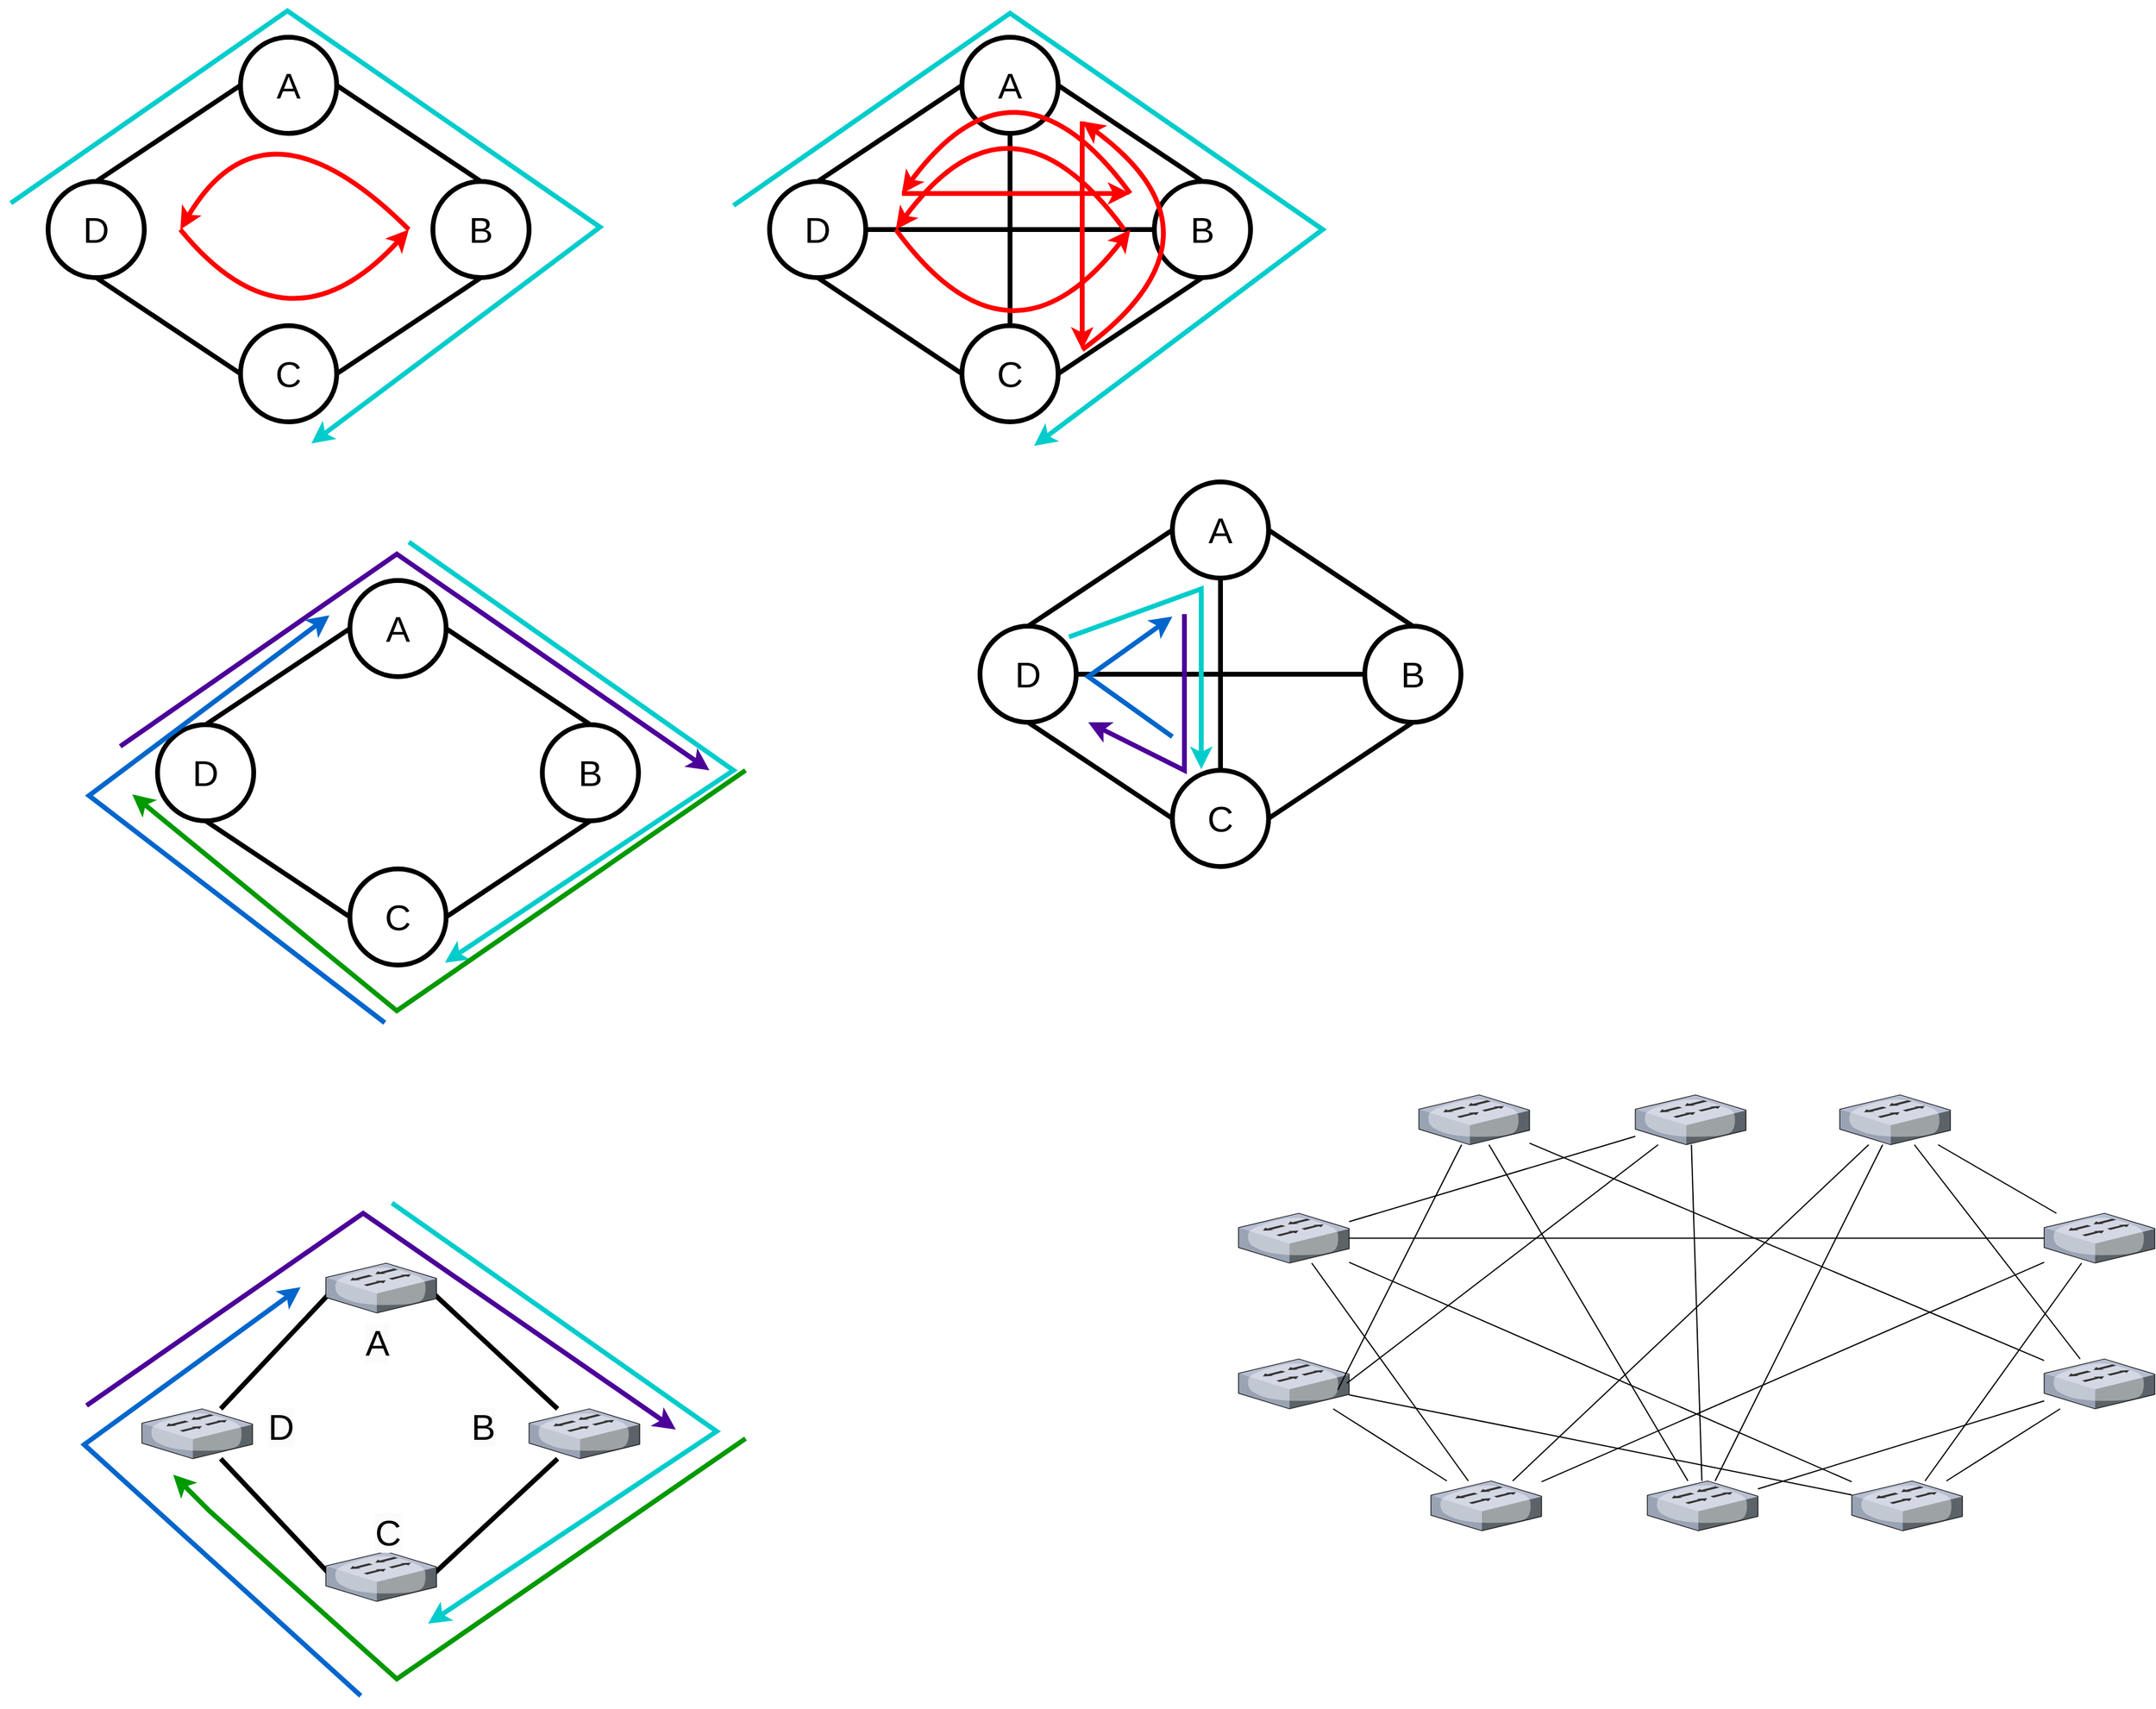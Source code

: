 <mxfile version="21.2.1" type="device">
  <diagram name="Page-1" id="dd472eb7-4b8b-5cd9-a60b-b15522922e76">
    <mxGraphModel dx="1640" dy="1077" grid="1" gridSize="10" guides="1" tooltips="1" connect="1" arrows="1" fold="1" page="1" pageScale="1" pageWidth="1100" pageHeight="850" background="none" math="0" shadow="0">
      <root>
        <mxCell id="0" />
        <mxCell id="1" parent="0" />
        <mxCell id="Kns-bw97P9-mJ-PoGu3Q-6" value="" style="endArrow=none;html=1;rounded=0;strokeWidth=4;entryX=0;entryY=0.5;entryDx=0;entryDy=0;exitX=0.5;exitY=0;exitDx=0;exitDy=0;" parent="1" source="Kns-bw97P9-mJ-PoGu3Q-14" target="Kns-bw97P9-mJ-PoGu3Q-11" edge="1">
          <mxGeometry width="50" height="50" relative="1" as="geometry">
            <mxPoint x="-189" y="486" as="sourcePoint" />
            <mxPoint x="-69" y="416" as="targetPoint" />
          </mxGeometry>
        </mxCell>
        <mxCell id="Kns-bw97P9-mJ-PoGu3Q-7" value="" style="endArrow=none;html=1;rounded=0;strokeWidth=4;exitX=1;exitY=0.5;exitDx=0;exitDy=0;entryX=0.5;entryY=0;entryDx=0;entryDy=0;" parent="1" source="Kns-bw97P9-mJ-PoGu3Q-11" target="Kns-bw97P9-mJ-PoGu3Q-12" edge="1">
          <mxGeometry width="50" height="50" relative="1" as="geometry">
            <mxPoint x="-11" y="411" as="sourcePoint" />
            <mxPoint x="116" y="489" as="targetPoint" />
          </mxGeometry>
        </mxCell>
        <mxCell id="Kns-bw97P9-mJ-PoGu3Q-8" value="" style="endArrow=none;html=1;rounded=0;strokeWidth=4;entryX=0.5;entryY=1;entryDx=0;entryDy=0;exitX=1;exitY=0.5;exitDx=0;exitDy=0;" parent="1" source="Kns-bw97P9-mJ-PoGu3Q-13" target="Kns-bw97P9-mJ-PoGu3Q-12" edge="1">
          <mxGeometry width="50" height="50" relative="1" as="geometry">
            <mxPoint x="-5" y="591" as="sourcePoint" />
            <mxPoint x="98" y="525" as="targetPoint" />
          </mxGeometry>
        </mxCell>
        <mxCell id="Kns-bw97P9-mJ-PoGu3Q-9" value="" style="endArrow=none;html=1;rounded=0;strokeWidth=4;entryX=0.5;entryY=1;entryDx=0;entryDy=0;exitX=0;exitY=0.5;exitDx=0;exitDy=0;" parent="1" source="Kns-bw97P9-mJ-PoGu3Q-13" target="Kns-bw97P9-mJ-PoGu3Q-14" edge="1">
          <mxGeometry width="50" height="50" relative="1" as="geometry">
            <mxPoint x="-76" y="595" as="sourcePoint" />
            <mxPoint x="-187" y="531" as="targetPoint" />
          </mxGeometry>
        </mxCell>
        <mxCell id="Kns-bw97P9-mJ-PoGu3Q-11" value="&lt;font style=&quot;font-size: 30px;&quot;&gt;A&lt;/font&gt;" style="ellipse;whiteSpace=wrap;html=1;aspect=fixed;strokeWidth=4;" parent="1" vertex="1">
          <mxGeometry x="200" y="240" width="80" height="80" as="geometry" />
        </mxCell>
        <mxCell id="Kns-bw97P9-mJ-PoGu3Q-12" value="&lt;font style=&quot;font-size: 30px;&quot;&gt;B&lt;/font&gt;" style="ellipse;whiteSpace=wrap;html=1;aspect=fixed;strokeWidth=4;" parent="1" vertex="1">
          <mxGeometry x="360" y="360" width="80" height="80" as="geometry" />
        </mxCell>
        <mxCell id="Kns-bw97P9-mJ-PoGu3Q-13" value="&lt;font style=&quot;font-size: 30px;&quot;&gt;C&lt;/font&gt;" style="ellipse;whiteSpace=wrap;html=1;aspect=fixed;strokeWidth=4;" parent="1" vertex="1">
          <mxGeometry x="200" y="480" width="80" height="80" as="geometry" />
        </mxCell>
        <mxCell id="Kns-bw97P9-mJ-PoGu3Q-14" value="&lt;font style=&quot;font-size: 30px;&quot;&gt;D&lt;/font&gt;" style="ellipse;whiteSpace=wrap;html=1;aspect=fixed;strokeWidth=4;" parent="1" vertex="1">
          <mxGeometry x="40" y="360" width="80" height="80" as="geometry" />
        </mxCell>
        <mxCell id="Kns-bw97P9-mJ-PoGu3Q-19" value="" style="endArrow=none;html=1;rounded=0;strokeWidth=4;entryX=0;entryY=0.5;entryDx=0;entryDy=0;exitX=0.5;exitY=0;exitDx=0;exitDy=0;" parent="1" source="Kns-bw97P9-mJ-PoGu3Q-26" target="Kns-bw97P9-mJ-PoGu3Q-23" edge="1">
          <mxGeometry width="50" height="50" relative="1" as="geometry">
            <mxPoint x="411" y="486" as="sourcePoint" />
            <mxPoint x="531" y="416" as="targetPoint" />
          </mxGeometry>
        </mxCell>
        <mxCell id="Kns-bw97P9-mJ-PoGu3Q-20" value="" style="endArrow=none;html=1;rounded=0;strokeWidth=4;exitX=1;exitY=0.5;exitDx=0;exitDy=0;entryX=0.5;entryY=0;entryDx=0;entryDy=0;" parent="1" source="Kns-bw97P9-mJ-PoGu3Q-23" target="Kns-bw97P9-mJ-PoGu3Q-24" edge="1">
          <mxGeometry width="50" height="50" relative="1" as="geometry">
            <mxPoint x="589" y="411" as="sourcePoint" />
            <mxPoint x="716" y="489" as="targetPoint" />
          </mxGeometry>
        </mxCell>
        <mxCell id="Kns-bw97P9-mJ-PoGu3Q-21" value="" style="endArrow=none;html=1;rounded=0;strokeWidth=4;entryX=0.5;entryY=1;entryDx=0;entryDy=0;exitX=1;exitY=0.5;exitDx=0;exitDy=0;" parent="1" source="Kns-bw97P9-mJ-PoGu3Q-25" target="Kns-bw97P9-mJ-PoGu3Q-24" edge="1">
          <mxGeometry width="50" height="50" relative="1" as="geometry">
            <mxPoint x="595" y="591" as="sourcePoint" />
            <mxPoint x="698" y="525" as="targetPoint" />
          </mxGeometry>
        </mxCell>
        <mxCell id="Kns-bw97P9-mJ-PoGu3Q-22" value="" style="endArrow=none;html=1;rounded=0;strokeWidth=4;entryX=0.5;entryY=1;entryDx=0;entryDy=0;exitX=0;exitY=0.5;exitDx=0;exitDy=0;" parent="1" source="Kns-bw97P9-mJ-PoGu3Q-25" target="Kns-bw97P9-mJ-PoGu3Q-26" edge="1">
          <mxGeometry width="50" height="50" relative="1" as="geometry">
            <mxPoint x="524" y="595" as="sourcePoint" />
            <mxPoint x="413" y="531" as="targetPoint" />
          </mxGeometry>
        </mxCell>
        <mxCell id="Kns-bw97P9-mJ-PoGu3Q-23" value="&lt;font style=&quot;font-size: 30px;&quot;&gt;A&lt;/font&gt;" style="ellipse;whiteSpace=wrap;html=1;aspect=fixed;strokeWidth=4;" parent="1" vertex="1">
          <mxGeometry x="800" y="240" width="80" height="80" as="geometry" />
        </mxCell>
        <mxCell id="Kns-bw97P9-mJ-PoGu3Q-24" value="&lt;font style=&quot;font-size: 30px;&quot;&gt;B&lt;/font&gt;" style="ellipse;whiteSpace=wrap;html=1;aspect=fixed;strokeWidth=4;" parent="1" vertex="1">
          <mxGeometry x="960" y="360" width="80" height="80" as="geometry" />
        </mxCell>
        <mxCell id="Kns-bw97P9-mJ-PoGu3Q-25" value="&lt;font style=&quot;font-size: 30px;&quot;&gt;C&lt;/font&gt;" style="ellipse;whiteSpace=wrap;html=1;aspect=fixed;strokeWidth=4;" parent="1" vertex="1">
          <mxGeometry x="800" y="480" width="80" height="80" as="geometry" />
        </mxCell>
        <mxCell id="Kns-bw97P9-mJ-PoGu3Q-26" value="&lt;font style=&quot;font-size: 30px;&quot;&gt;D&lt;/font&gt;" style="ellipse;whiteSpace=wrap;html=1;aspect=fixed;strokeWidth=4;" parent="1" vertex="1">
          <mxGeometry x="640" y="360" width="80" height="80" as="geometry" />
        </mxCell>
        <mxCell id="Kns-bw97P9-mJ-PoGu3Q-27" value="" style="endArrow=none;html=1;rounded=0;strokeWidth=4;entryX=0;entryY=0.5;entryDx=0;entryDy=0;exitX=1;exitY=0.5;exitDx=0;exitDy=0;" parent="1" source="Kns-bw97P9-mJ-PoGu3Q-26" target="Kns-bw97P9-mJ-PoGu3Q-24" edge="1">
          <mxGeometry width="50" height="50" relative="1" as="geometry">
            <mxPoint x="690" y="370" as="sourcePoint" />
            <mxPoint x="810" y="290" as="targetPoint" />
          </mxGeometry>
        </mxCell>
        <mxCell id="Kns-bw97P9-mJ-PoGu3Q-28" value="" style="endArrow=none;html=1;rounded=0;strokeWidth=4;entryX=0.5;entryY=0;entryDx=0;entryDy=0;exitX=0.5;exitY=1;exitDx=0;exitDy=0;" parent="1" source="Kns-bw97P9-mJ-PoGu3Q-23" target="Kns-bw97P9-mJ-PoGu3Q-25" edge="1">
          <mxGeometry width="50" height="50" relative="1" as="geometry">
            <mxPoint x="730" y="410" as="sourcePoint" />
            <mxPoint x="970" y="410" as="targetPoint" />
          </mxGeometry>
        </mxCell>
        <mxCell id="Kns-bw97P9-mJ-PoGu3Q-29" value="" style="edgeStyle=none;orthogonalLoop=1;jettySize=auto;html=1;rounded=0;strokeWidth=4;strokeColor=#00CCCC;" parent="1" edge="1">
          <mxGeometry width="80" relative="1" as="geometry">
            <mxPoint x="9" y="378" as="sourcePoint" />
            <mxPoint x="259" y="578" as="targetPoint" />
            <Array as="points">
              <mxPoint x="239" y="218" />
              <mxPoint x="499" y="398" />
            </Array>
          </mxGeometry>
        </mxCell>
        <mxCell id="Kns-bw97P9-mJ-PoGu3Q-30" value="" style="curved=1;endArrow=classic;html=1;rounded=0;strokeWidth=4;strokeColor=#FF0000;" parent="1" edge="1">
          <mxGeometry width="50" height="50" relative="1" as="geometry">
            <mxPoint x="340" y="400" as="sourcePoint" />
            <mxPoint x="150" y="400" as="targetPoint" />
            <Array as="points">
              <mxPoint x="220" y="280" />
            </Array>
          </mxGeometry>
        </mxCell>
        <mxCell id="Kns-bw97P9-mJ-PoGu3Q-31" value="" style="curved=1;endArrow=classic;html=1;rounded=0;strokeWidth=4;strokeColor=#FF0000;" parent="1" edge="1">
          <mxGeometry width="50" height="50" relative="1" as="geometry">
            <mxPoint x="150" y="400" as="sourcePoint" />
            <mxPoint x="340" y="400" as="targetPoint" />
            <Array as="points">
              <mxPoint x="240" y="510" />
            </Array>
          </mxGeometry>
        </mxCell>
        <mxCell id="Kns-bw97P9-mJ-PoGu3Q-32" value="" style="edgeStyle=none;orthogonalLoop=1;jettySize=auto;html=1;rounded=0;strokeWidth=4;strokeColor=#00CCCC;" parent="1" edge="1">
          <mxGeometry width="80" relative="1" as="geometry">
            <mxPoint x="610" y="380" as="sourcePoint" />
            <mxPoint x="860" y="580" as="targetPoint" />
            <Array as="points">
              <mxPoint x="840" y="220" />
              <mxPoint x="1100" y="400" />
            </Array>
          </mxGeometry>
        </mxCell>
        <mxCell id="Kns-bw97P9-mJ-PoGu3Q-33" value="" style="curved=1;endArrow=classic;html=1;rounded=0;strokeWidth=4;strokeColor=#FF0000;" parent="1" edge="1">
          <mxGeometry width="50" height="50" relative="1" as="geometry">
            <mxPoint x="935" y="400" as="sourcePoint" />
            <mxPoint x="745" y="400" as="targetPoint" />
            <Array as="points">
              <mxPoint x="840" y="270" />
            </Array>
          </mxGeometry>
        </mxCell>
        <mxCell id="Kns-bw97P9-mJ-PoGu3Q-34" value="" style="curved=1;endArrow=classic;html=1;rounded=0;strokeWidth=4;strokeColor=#FF0000;" parent="1" edge="1">
          <mxGeometry width="50" height="50" relative="1" as="geometry">
            <mxPoint x="745" y="400" as="sourcePoint" />
            <mxPoint x="940" y="400" as="targetPoint" />
            <Array as="points">
              <mxPoint x="840" y="530" />
            </Array>
          </mxGeometry>
        </mxCell>
        <mxCell id="Kns-bw97P9-mJ-PoGu3Q-35" value="" style="curved=1;endArrow=classic;html=1;rounded=0;strokeWidth=4;strokeColor=#FF0000;" parent="1" edge="1">
          <mxGeometry width="50" height="50" relative="1" as="geometry">
            <mxPoint x="940" y="370" as="sourcePoint" />
            <mxPoint x="750" y="370" as="targetPoint" />
            <Array as="points">
              <mxPoint x="845" y="240" />
            </Array>
          </mxGeometry>
        </mxCell>
        <mxCell id="Kns-bw97P9-mJ-PoGu3Q-36" value="" style="endArrow=classic;html=1;rounded=0;strokeWidth=4;strokeColor=#FF0000;" parent="1" edge="1">
          <mxGeometry width="50" height="50" relative="1" as="geometry">
            <mxPoint x="750" y="370" as="sourcePoint" />
            <mxPoint x="940" y="370" as="targetPoint" />
          </mxGeometry>
        </mxCell>
        <mxCell id="Kns-bw97P9-mJ-PoGu3Q-40" value="" style="group;rotation=90;" parent="1" vertex="1" connectable="0">
          <mxGeometry x="870" y="340" width="190" height="130" as="geometry" />
        </mxCell>
        <mxCell id="Kns-bw97P9-mJ-PoGu3Q-38" value="" style="curved=1;endArrow=classic;html=1;rounded=0;strokeWidth=4;strokeColor=#FF0000;" parent="Kns-bw97P9-mJ-PoGu3Q-40" edge="1">
          <mxGeometry width="50" height="50" relative="1" as="geometry">
            <mxPoint x="30" y="160" as="sourcePoint" />
            <mxPoint x="30" y="-30" as="targetPoint" />
            <Array as="points">
              <mxPoint x="160" y="65" />
            </Array>
          </mxGeometry>
        </mxCell>
        <mxCell id="Kns-bw97P9-mJ-PoGu3Q-39" value="" style="endArrow=classic;html=1;rounded=0;strokeWidth=4;strokeColor=#FF0000;" parent="Kns-bw97P9-mJ-PoGu3Q-40" edge="1">
          <mxGeometry width="50" height="50" relative="1" as="geometry">
            <mxPoint x="30" y="-30" as="sourcePoint" />
            <mxPoint x="30" y="160" as="targetPoint" />
          </mxGeometry>
        </mxCell>
        <mxCell id="tr_B0UnX017DNEUYkG4s-1" value="" style="endArrow=none;html=1;rounded=0;strokeWidth=4;entryX=0;entryY=0.5;entryDx=0;entryDy=0;exitX=0.5;exitY=0;exitDx=0;exitDy=0;" parent="1" source="tr_B0UnX017DNEUYkG4s-8" target="tr_B0UnX017DNEUYkG4s-5" edge="1">
          <mxGeometry width="50" height="50" relative="1" as="geometry">
            <mxPoint x="-98" y="938" as="sourcePoint" />
            <mxPoint x="22" y="868" as="targetPoint" />
          </mxGeometry>
        </mxCell>
        <mxCell id="tr_B0UnX017DNEUYkG4s-2" value="" style="endArrow=none;html=1;rounded=0;strokeWidth=4;exitX=1;exitY=0.5;exitDx=0;exitDy=0;entryX=0.5;entryY=0;entryDx=0;entryDy=0;" parent="1" source="tr_B0UnX017DNEUYkG4s-5" target="tr_B0UnX017DNEUYkG4s-6" edge="1">
          <mxGeometry width="50" height="50" relative="1" as="geometry">
            <mxPoint x="80" y="863" as="sourcePoint" />
            <mxPoint x="207" y="941" as="targetPoint" />
          </mxGeometry>
        </mxCell>
        <mxCell id="tr_B0UnX017DNEUYkG4s-3" value="" style="endArrow=none;html=1;rounded=0;strokeWidth=4;entryX=0.5;entryY=1;entryDx=0;entryDy=0;exitX=1;exitY=0.5;exitDx=0;exitDy=0;" parent="1" source="tr_B0UnX017DNEUYkG4s-7" target="tr_B0UnX017DNEUYkG4s-6" edge="1">
          <mxGeometry width="50" height="50" relative="1" as="geometry">
            <mxPoint x="86" y="1043" as="sourcePoint" />
            <mxPoint x="189" y="977" as="targetPoint" />
          </mxGeometry>
        </mxCell>
        <mxCell id="tr_B0UnX017DNEUYkG4s-4" value="" style="endArrow=none;html=1;rounded=0;strokeWidth=4;entryX=0.5;entryY=1;entryDx=0;entryDy=0;exitX=0;exitY=0.5;exitDx=0;exitDy=0;" parent="1" source="tr_B0UnX017DNEUYkG4s-7" target="tr_B0UnX017DNEUYkG4s-8" edge="1">
          <mxGeometry width="50" height="50" relative="1" as="geometry">
            <mxPoint x="15" y="1047" as="sourcePoint" />
            <mxPoint x="-96" y="983" as="targetPoint" />
          </mxGeometry>
        </mxCell>
        <mxCell id="tr_B0UnX017DNEUYkG4s-5" value="&lt;font style=&quot;font-size: 30px;&quot;&gt;A&lt;/font&gt;" style="ellipse;whiteSpace=wrap;html=1;aspect=fixed;strokeWidth=4;" parent="1" vertex="1">
          <mxGeometry x="291" y="692" width="80" height="80" as="geometry" />
        </mxCell>
        <mxCell id="tr_B0UnX017DNEUYkG4s-6" value="&lt;font style=&quot;font-size: 30px;&quot;&gt;B&lt;/font&gt;" style="ellipse;whiteSpace=wrap;html=1;aspect=fixed;strokeWidth=4;" parent="1" vertex="1">
          <mxGeometry x="451" y="812" width="80" height="80" as="geometry" />
        </mxCell>
        <mxCell id="tr_B0UnX017DNEUYkG4s-7" value="&lt;font style=&quot;font-size: 30px;&quot;&gt;C&lt;/font&gt;" style="ellipse;whiteSpace=wrap;html=1;aspect=fixed;strokeWidth=4;" parent="1" vertex="1">
          <mxGeometry x="291" y="932" width="80" height="80" as="geometry" />
        </mxCell>
        <mxCell id="tr_B0UnX017DNEUYkG4s-8" value="&lt;font style=&quot;font-size: 30px;&quot;&gt;D&lt;/font&gt;" style="ellipse;whiteSpace=wrap;html=1;aspect=fixed;strokeWidth=4;" parent="1" vertex="1">
          <mxGeometry x="131" y="812" width="80" height="80" as="geometry" />
        </mxCell>
        <mxCell id="tr_B0UnX017DNEUYkG4s-9" value="" style="edgeStyle=none;orthogonalLoop=1;jettySize=auto;html=1;rounded=0;strokeWidth=4;strokeColor=#4C0099;fillColor=#e1d5e7;" parent="1" edge="1">
          <mxGeometry width="80" relative="1" as="geometry">
            <mxPoint x="100" y="830" as="sourcePoint" />
            <mxPoint x="590" y="850" as="targetPoint" />
            <Array as="points">
              <mxPoint x="330" y="670" />
              <mxPoint x="590" y="850" />
            </Array>
          </mxGeometry>
        </mxCell>
        <mxCell id="tr_B0UnX017DNEUYkG4s-12" value="" style="edgeStyle=none;orthogonalLoop=1;jettySize=auto;html=1;rounded=0;strokeWidth=4;strokeColor=#00CCCC;fillColor=#fff2cc;" parent="1" edge="1">
          <mxGeometry width="80" relative="1" as="geometry">
            <mxPoint x="340" y="660" as="sourcePoint" />
            <mxPoint x="370" y="1010" as="targetPoint" />
            <Array as="points">
              <mxPoint x="610" y="850" />
              <mxPoint x="370" y="1010" />
            </Array>
          </mxGeometry>
        </mxCell>
        <mxCell id="tr_B0UnX017DNEUYkG4s-13" value="" style="edgeStyle=none;orthogonalLoop=1;jettySize=auto;html=1;rounded=0;strokeWidth=4;strokeColor=#009900;fillColor=#d5e8d4;" parent="1" edge="1">
          <mxGeometry width="80" relative="1" as="geometry">
            <mxPoint x="620" y="850" as="sourcePoint" />
            <mxPoint x="110" y="870" as="targetPoint" />
            <Array as="points">
              <mxPoint x="330" y="1050" />
              <mxPoint x="110" y="870" />
            </Array>
          </mxGeometry>
        </mxCell>
        <mxCell id="tr_B0UnX017DNEUYkG4s-14" value="" style="edgeStyle=none;orthogonalLoop=1;jettySize=auto;html=1;rounded=0;strokeWidth=4;strokeColor=#0066CC;fillColor=#dae8fc;" parent="1" edge="1">
          <mxGeometry width="80" relative="1" as="geometry">
            <mxPoint x="320" y="1060" as="sourcePoint" />
            <mxPoint x="274" y="721" as="targetPoint" />
            <Array as="points">
              <mxPoint x="74" y="871" />
              <mxPoint x="274" y="721" />
            </Array>
          </mxGeometry>
        </mxCell>
        <mxCell id="tr_B0UnX017DNEUYkG4s-33" value="" style="endArrow=none;html=1;rounded=0;strokeWidth=4;entryX=0;entryY=0.5;entryDx=0;entryDy=0;exitX=0.5;exitY=0;exitDx=0;exitDy=0;" parent="1" source="tr_B0UnX017DNEUYkG4s-40" target="tr_B0UnX017DNEUYkG4s-37" edge="1">
          <mxGeometry width="50" height="50" relative="1" as="geometry">
            <mxPoint x="586" y="856" as="sourcePoint" />
            <mxPoint x="706" y="786" as="targetPoint" />
          </mxGeometry>
        </mxCell>
        <mxCell id="tr_B0UnX017DNEUYkG4s-34" value="" style="endArrow=none;html=1;rounded=0;strokeWidth=4;exitX=1;exitY=0.5;exitDx=0;exitDy=0;entryX=0.5;entryY=0;entryDx=0;entryDy=0;" parent="1" source="tr_B0UnX017DNEUYkG4s-37" target="tr_B0UnX017DNEUYkG4s-38" edge="1">
          <mxGeometry width="50" height="50" relative="1" as="geometry">
            <mxPoint x="764" y="781" as="sourcePoint" />
            <mxPoint x="891" y="859" as="targetPoint" />
          </mxGeometry>
        </mxCell>
        <mxCell id="tr_B0UnX017DNEUYkG4s-35" value="" style="endArrow=none;html=1;rounded=0;strokeWidth=4;entryX=0.5;entryY=1;entryDx=0;entryDy=0;exitX=1;exitY=0.5;exitDx=0;exitDy=0;" parent="1" source="tr_B0UnX017DNEUYkG4s-39" target="tr_B0UnX017DNEUYkG4s-38" edge="1">
          <mxGeometry width="50" height="50" relative="1" as="geometry">
            <mxPoint x="770" y="961" as="sourcePoint" />
            <mxPoint x="873" y="895" as="targetPoint" />
          </mxGeometry>
        </mxCell>
        <mxCell id="tr_B0UnX017DNEUYkG4s-36" value="" style="endArrow=none;html=1;rounded=0;strokeWidth=4;entryX=0.5;entryY=1;entryDx=0;entryDy=0;exitX=0;exitY=0.5;exitDx=0;exitDy=0;" parent="1" source="tr_B0UnX017DNEUYkG4s-39" target="tr_B0UnX017DNEUYkG4s-40" edge="1">
          <mxGeometry width="50" height="50" relative="1" as="geometry">
            <mxPoint x="699" y="965" as="sourcePoint" />
            <mxPoint x="588" y="901" as="targetPoint" />
          </mxGeometry>
        </mxCell>
        <mxCell id="tr_B0UnX017DNEUYkG4s-37" value="&lt;font style=&quot;font-size: 30px;&quot;&gt;A&lt;/font&gt;" style="ellipse;whiteSpace=wrap;html=1;aspect=fixed;strokeWidth=4;" parent="1" vertex="1">
          <mxGeometry x="975" y="610" width="80" height="80" as="geometry" />
        </mxCell>
        <mxCell id="tr_B0UnX017DNEUYkG4s-38" value="&lt;font style=&quot;font-size: 30px;&quot;&gt;B&lt;/font&gt;" style="ellipse;whiteSpace=wrap;html=1;aspect=fixed;strokeWidth=4;" parent="1" vertex="1">
          <mxGeometry x="1135" y="730" width="80" height="80" as="geometry" />
        </mxCell>
        <mxCell id="tr_B0UnX017DNEUYkG4s-39" value="&lt;font style=&quot;font-size: 30px;&quot;&gt;C&lt;/font&gt;" style="ellipse;whiteSpace=wrap;html=1;aspect=fixed;strokeWidth=4;" parent="1" vertex="1">
          <mxGeometry x="975" y="850" width="80" height="80" as="geometry" />
        </mxCell>
        <mxCell id="tr_B0UnX017DNEUYkG4s-40" value="&lt;font style=&quot;font-size: 30px;&quot;&gt;D&lt;/font&gt;" style="ellipse;whiteSpace=wrap;html=1;aspect=fixed;strokeWidth=4;" parent="1" vertex="1">
          <mxGeometry x="815" y="730" width="80" height="80" as="geometry" />
        </mxCell>
        <mxCell id="tr_B0UnX017DNEUYkG4s-41" value="" style="endArrow=none;html=1;rounded=0;strokeWidth=4;entryX=0;entryY=0.5;entryDx=0;entryDy=0;exitX=1;exitY=0.5;exitDx=0;exitDy=0;" parent="1" source="tr_B0UnX017DNEUYkG4s-40" target="tr_B0UnX017DNEUYkG4s-38" edge="1">
          <mxGeometry width="50" height="50" relative="1" as="geometry">
            <mxPoint x="865" y="740" as="sourcePoint" />
            <mxPoint x="985" y="660" as="targetPoint" />
          </mxGeometry>
        </mxCell>
        <mxCell id="tr_B0UnX017DNEUYkG4s-42" value="" style="endArrow=none;html=1;rounded=0;strokeWidth=4;entryX=0.5;entryY=0;entryDx=0;entryDy=0;exitX=0.5;exitY=1;exitDx=0;exitDy=0;" parent="1" source="tr_B0UnX017DNEUYkG4s-37" target="tr_B0UnX017DNEUYkG4s-39" edge="1">
          <mxGeometry width="50" height="50" relative="1" as="geometry">
            <mxPoint x="905" y="780" as="sourcePoint" />
            <mxPoint x="1145" y="780" as="targetPoint" />
          </mxGeometry>
        </mxCell>
        <mxCell id="tr_B0UnX017DNEUYkG4s-43" value="" style="edgeStyle=none;orthogonalLoop=1;jettySize=auto;html=1;rounded=0;strokeWidth=4;strokeColor=#00CCCC;entryX=0.5;entryY=0;entryDx=0;entryDy=0;" parent="1" edge="1">
          <mxGeometry width="80" relative="1" as="geometry">
            <mxPoint x="889" y="739" as="sourcePoint" />
            <mxPoint x="999" y="849" as="targetPoint" />
            <Array as="points">
              <mxPoint x="999" y="699" />
              <mxPoint x="999" y="779" />
            </Array>
          </mxGeometry>
        </mxCell>
        <mxCell id="tr_B0UnX017DNEUYkG4s-51" value="" style="edgeStyle=none;orthogonalLoop=1;jettySize=auto;html=1;rounded=0;strokeWidth=4;strokeColor=#4C0099;" parent="1" edge="1">
          <mxGeometry width="80" relative="1" as="geometry">
            <mxPoint x="985" y="720" as="sourcePoint" />
            <mxPoint x="905" y="810" as="targetPoint" />
            <Array as="points">
              <mxPoint x="985" y="850" />
              <mxPoint x="925" y="820" />
              <mxPoint x="905" y="810" />
            </Array>
          </mxGeometry>
        </mxCell>
        <mxCell id="tr_B0UnX017DNEUYkG4s-52" value="" style="edgeStyle=none;orthogonalLoop=1;jettySize=auto;html=1;rounded=0;strokeWidth=4;strokeColor=#0066CC;fillColor=#dae8fc;" parent="1" edge="1">
          <mxGeometry width="80" relative="1" as="geometry">
            <mxPoint x="975" y="822" as="sourcePoint" />
            <mxPoint x="975" y="722" as="targetPoint" />
            <Array as="points">
              <mxPoint x="905" y="772" />
              <mxPoint x="975" y="722" />
            </Array>
          </mxGeometry>
        </mxCell>
        <mxCell id="QBy6iQg7gsRCGVioPxrD-1" value="" style="endArrow=none;html=1;rounded=0;strokeWidth=4;entryX=0;entryY=0.5;entryDx=0;entryDy=0;" edge="1" parent="1" source="QBy6iQg7gsRCGVioPxrD-19">
          <mxGeometry width="50" height="50" relative="1" as="geometry">
            <mxPoint x="157.0" y="1362" as="sourcePoint" />
            <mxPoint x="277.0" y="1282" as="targetPoint" />
          </mxGeometry>
        </mxCell>
        <mxCell id="QBy6iQg7gsRCGVioPxrD-2" value="" style="endArrow=none;html=1;rounded=0;strokeWidth=4;exitX=1;exitY=0.5;exitDx=0;exitDy=0;" edge="1" parent="1" target="QBy6iQg7gsRCGVioPxrD-15">
          <mxGeometry width="50" height="50" relative="1" as="geometry">
            <mxPoint x="357.0" y="1282" as="sourcePoint" />
            <mxPoint x="477" y="1362" as="targetPoint" />
          </mxGeometry>
        </mxCell>
        <mxCell id="QBy6iQg7gsRCGVioPxrD-3" value="" style="endArrow=none;html=1;rounded=0;strokeWidth=4;exitX=1;exitY=0.5;exitDx=0;exitDy=0;" edge="1" parent="1" target="QBy6iQg7gsRCGVioPxrD-15">
          <mxGeometry width="50" height="50" relative="1" as="geometry">
            <mxPoint x="357.0" y="1522" as="sourcePoint" />
            <mxPoint x="477" y="1442" as="targetPoint" />
          </mxGeometry>
        </mxCell>
        <mxCell id="QBy6iQg7gsRCGVioPxrD-4" value="" style="endArrow=none;html=1;rounded=0;strokeWidth=4;exitX=0;exitY=0.5;exitDx=0;exitDy=0;" edge="1" parent="1" target="QBy6iQg7gsRCGVioPxrD-19">
          <mxGeometry width="50" height="50" relative="1" as="geometry">
            <mxPoint x="277.0" y="1522" as="sourcePoint" />
            <mxPoint x="157.0" y="1442" as="targetPoint" />
          </mxGeometry>
        </mxCell>
        <mxCell id="QBy6iQg7gsRCGVioPxrD-9" value="" style="edgeStyle=none;orthogonalLoop=1;jettySize=auto;html=1;rounded=0;strokeWidth=4;strokeColor=#4C0099;fillColor=#e1d5e7;" edge="1" parent="1">
          <mxGeometry width="80" relative="1" as="geometry">
            <mxPoint x="72" y="1378.5" as="sourcePoint" />
            <mxPoint x="562" y="1398.5" as="targetPoint" />
            <Array as="points">
              <mxPoint x="302" y="1218.5" />
              <mxPoint x="562" y="1398.5" />
            </Array>
          </mxGeometry>
        </mxCell>
        <mxCell id="QBy6iQg7gsRCGVioPxrD-10" value="" style="edgeStyle=none;orthogonalLoop=1;jettySize=auto;html=1;rounded=0;strokeWidth=4;strokeColor=#00CCCC;fillColor=#fff2cc;" edge="1" parent="1">
          <mxGeometry width="80" relative="1" as="geometry">
            <mxPoint x="326" y="1210" as="sourcePoint" />
            <mxPoint x="356" y="1560" as="targetPoint" />
            <Array as="points">
              <mxPoint x="596" y="1400" />
              <mxPoint x="356" y="1560" />
            </Array>
          </mxGeometry>
        </mxCell>
        <mxCell id="QBy6iQg7gsRCGVioPxrD-11" value="" style="edgeStyle=none;orthogonalLoop=1;jettySize=auto;html=1;rounded=0;strokeWidth=4;strokeColor=#009900;fillColor=#d5e8d4;" edge="1" parent="1">
          <mxGeometry width="80" relative="1" as="geometry">
            <mxPoint x="620" y="1406" as="sourcePoint" />
            <mxPoint x="144" y="1436" as="targetPoint" />
            <Array as="points">
              <mxPoint x="330" y="1606" />
              <mxPoint x="174" y="1466" />
            </Array>
          </mxGeometry>
        </mxCell>
        <mxCell id="QBy6iQg7gsRCGVioPxrD-12" value="" style="edgeStyle=none;orthogonalLoop=1;jettySize=auto;html=1;rounded=0;strokeWidth=4;strokeColor=#0066CC;fillColor=#dae8fc;" edge="1" parent="1">
          <mxGeometry width="80" relative="1" as="geometry">
            <mxPoint x="300" y="1620" as="sourcePoint" />
            <mxPoint x="250" y="1280" as="targetPoint" />
            <Array as="points">
              <mxPoint x="70" y="1411" />
            </Array>
          </mxGeometry>
        </mxCell>
        <mxCell id="QBy6iQg7gsRCGVioPxrD-13" value="" style="verticalLabelPosition=bottom;sketch=0;aspect=fixed;html=1;verticalAlign=top;strokeColor=none;align=center;outlineConnect=0;shape=mxgraph.citrix.switch;" vertex="1" parent="1">
          <mxGeometry x="271" y="1260" width="92" height="41.5" as="geometry" />
        </mxCell>
        <mxCell id="QBy6iQg7gsRCGVioPxrD-14" value="&lt;span style=&quot;color: rgb(0, 0, 0); font-family: Helvetica; font-size: 30px; font-style: normal; font-variant-ligatures: normal; font-variant-caps: normal; font-weight: 400; letter-spacing: normal; orphans: 2; text-align: center; text-indent: 0px; text-transform: none; widows: 2; word-spacing: 0px; -webkit-text-stroke-width: 0px; background-color: rgb(251, 251, 251); text-decoration-thickness: initial; text-decoration-style: initial; text-decoration-color: initial; float: none; display: inline !important;&quot;&gt;A&lt;/span&gt;" style="text;whiteSpace=wrap;html=1;" vertex="1" parent="1">
          <mxGeometry x="302" y="1301.5" width="50" height="60" as="geometry" />
        </mxCell>
        <mxCell id="QBy6iQg7gsRCGVioPxrD-15" value="" style="verticalLabelPosition=bottom;sketch=0;aspect=fixed;html=1;verticalAlign=top;strokeColor=none;align=center;outlineConnect=0;shape=mxgraph.citrix.switch;" vertex="1" parent="1">
          <mxGeometry x="440" y="1381.25" width="92" height="41.5" as="geometry" />
        </mxCell>
        <mxCell id="QBy6iQg7gsRCGVioPxrD-16" value="&lt;meta charset=&quot;utf-8&quot;&gt;&lt;span style=&quot;color: rgb(0, 0, 0); font-family: Helvetica; font-size: 30px; font-style: normal; font-variant-ligatures: normal; font-variant-caps: normal; font-weight: 400; letter-spacing: normal; orphans: 2; text-align: center; text-indent: 0px; text-transform: none; widows: 2; word-spacing: 0px; -webkit-text-stroke-width: 0px; background-color: rgb(251, 251, 251); text-decoration-thickness: initial; text-decoration-style: initial; text-decoration-color: initial; float: none; display: inline !important;&quot;&gt;B&lt;/span&gt;" style="text;whiteSpace=wrap;html=1;" vertex="1" parent="1">
          <mxGeometry x="390" y="1372" width="50" height="60" as="geometry" />
        </mxCell>
        <mxCell id="QBy6iQg7gsRCGVioPxrD-17" value="" style="verticalLabelPosition=bottom;sketch=0;aspect=fixed;html=1;verticalAlign=top;strokeColor=none;align=center;outlineConnect=0;shape=mxgraph.citrix.switch;" vertex="1" parent="1">
          <mxGeometry x="271" y="1500" width="92" height="41.5" as="geometry" />
        </mxCell>
        <mxCell id="QBy6iQg7gsRCGVioPxrD-18" value="&lt;span style=&quot;color: rgb(0, 0, 0); font-family: Helvetica; font-size: 30px; font-style: normal; font-variant-ligatures: normal; font-variant-caps: normal; font-weight: 400; letter-spacing: normal; orphans: 2; text-align: center; text-indent: 0px; text-transform: none; widows: 2; word-spacing: 0px; -webkit-text-stroke-width: 0px; background-color: rgb(251, 251, 251); text-decoration-thickness: initial; text-decoration-style: initial; text-decoration-color: initial; float: none; display: inline !important;&quot;&gt;C&lt;/span&gt;" style="text;whiteSpace=wrap;html=1;" vertex="1" parent="1">
          <mxGeometry x="310" y="1460" width="50" height="60" as="geometry" />
        </mxCell>
        <mxCell id="QBy6iQg7gsRCGVioPxrD-19" value="" style="verticalLabelPosition=bottom;sketch=0;aspect=fixed;html=1;verticalAlign=top;strokeColor=none;align=center;outlineConnect=0;shape=mxgraph.citrix.switch;" vertex="1" parent="1">
          <mxGeometry x="118" y="1381.25" width="92" height="41.5" as="geometry" />
        </mxCell>
        <mxCell id="QBy6iQg7gsRCGVioPxrD-20" value="&lt;span style=&quot;color: rgb(0, 0, 0); font-family: Helvetica; font-size: 30px; font-style: normal; font-variant-ligatures: normal; font-variant-caps: normal; font-weight: 400; letter-spacing: normal; orphans: 2; text-align: center; text-indent: 0px; text-transform: none; widows: 2; word-spacing: 0px; -webkit-text-stroke-width: 0px; background-color: rgb(251, 251, 251); text-decoration-thickness: initial; text-decoration-style: initial; text-decoration-color: initial; float: none; display: inline !important;&quot;&gt;D&lt;/span&gt;" style="text;whiteSpace=wrap;html=1;" vertex="1" parent="1">
          <mxGeometry x="221" y="1372" width="50" height="60" as="geometry" />
        </mxCell>
        <mxCell id="QBy6iQg7gsRCGVioPxrD-24" value="" style="verticalLabelPosition=bottom;sketch=0;aspect=fixed;html=1;verticalAlign=top;strokeColor=none;align=center;outlineConnect=0;shape=mxgraph.citrix.switch;" vertex="1" parent="1">
          <mxGeometry x="1030" y="1218.5" width="92" height="41.5" as="geometry" />
        </mxCell>
        <mxCell id="QBy6iQg7gsRCGVioPxrD-25" value="" style="verticalLabelPosition=bottom;sketch=0;aspect=fixed;html=1;verticalAlign=top;strokeColor=none;align=center;outlineConnect=0;shape=mxgraph.citrix.switch;" vertex="1" parent="1">
          <mxGeometry x="1030" y="1339.75" width="92" height="41.5" as="geometry" />
        </mxCell>
        <mxCell id="QBy6iQg7gsRCGVioPxrD-26" value="" style="verticalLabelPosition=bottom;sketch=0;aspect=fixed;html=1;verticalAlign=top;strokeColor=none;align=center;outlineConnect=0;shape=mxgraph.citrix.switch;" vertex="1" parent="1">
          <mxGeometry x="1190" y="1441.25" width="92" height="41.5" as="geometry" />
        </mxCell>
        <mxCell id="QBy6iQg7gsRCGVioPxrD-28" value="" style="verticalLabelPosition=bottom;sketch=0;aspect=fixed;html=1;verticalAlign=top;strokeColor=none;align=center;outlineConnect=0;shape=mxgraph.citrix.switch;" vertex="1" parent="1">
          <mxGeometry x="1700" y="1218.5" width="92" height="41.5" as="geometry" />
        </mxCell>
        <mxCell id="QBy6iQg7gsRCGVioPxrD-29" value="" style="verticalLabelPosition=bottom;sketch=0;aspect=fixed;html=1;verticalAlign=top;strokeColor=none;align=center;outlineConnect=0;shape=mxgraph.citrix.switch;" vertex="1" parent="1">
          <mxGeometry x="1700" y="1339.75" width="92" height="41.5" as="geometry" />
        </mxCell>
        <mxCell id="QBy6iQg7gsRCGVioPxrD-30" value="" style="verticalLabelPosition=bottom;sketch=0;aspect=fixed;html=1;verticalAlign=top;strokeColor=none;align=center;outlineConnect=0;shape=mxgraph.citrix.switch;" vertex="1" parent="1">
          <mxGeometry x="1370" y="1441.25" width="92" height="41.5" as="geometry" />
        </mxCell>
        <mxCell id="QBy6iQg7gsRCGVioPxrD-32" value="" style="endArrow=none;html=1;rounded=0;" edge="1" parent="1" source="QBy6iQg7gsRCGVioPxrD-24" target="QBy6iQg7gsRCGVioPxrD-28">
          <mxGeometry width="50" height="50" relative="1" as="geometry">
            <mxPoint x="1380" y="1300" as="sourcePoint" />
            <mxPoint x="1430" y="1250" as="targetPoint" />
          </mxGeometry>
        </mxCell>
        <mxCell id="QBy6iQg7gsRCGVioPxrD-33" value="" style="verticalLabelPosition=bottom;sketch=0;aspect=fixed;html=1;verticalAlign=top;strokeColor=none;align=center;outlineConnect=0;shape=mxgraph.citrix.switch;" vertex="1" parent="1">
          <mxGeometry x="1540" y="1441.25" width="92" height="41.5" as="geometry" />
        </mxCell>
        <mxCell id="QBy6iQg7gsRCGVioPxrD-34" value="" style="verticalLabelPosition=bottom;sketch=0;aspect=fixed;html=1;verticalAlign=top;strokeColor=none;align=center;outlineConnect=0;shape=mxgraph.citrix.switch;" vertex="1" parent="1">
          <mxGeometry x="1180" y="1120" width="92" height="41.5" as="geometry" />
        </mxCell>
        <mxCell id="QBy6iQg7gsRCGVioPxrD-35" value="" style="verticalLabelPosition=bottom;sketch=0;aspect=fixed;html=1;verticalAlign=top;strokeColor=none;align=center;outlineConnect=0;shape=mxgraph.citrix.switch;" vertex="1" parent="1">
          <mxGeometry x="1360" y="1120" width="92" height="41.5" as="geometry" />
        </mxCell>
        <mxCell id="QBy6iQg7gsRCGVioPxrD-36" value="" style="verticalLabelPosition=bottom;sketch=0;aspect=fixed;html=1;verticalAlign=top;strokeColor=none;align=center;outlineConnect=0;shape=mxgraph.citrix.switch;" vertex="1" parent="1">
          <mxGeometry x="1530" y="1120" width="92" height="41.5" as="geometry" />
        </mxCell>
        <mxCell id="QBy6iQg7gsRCGVioPxrD-37" value="" style="endArrow=none;html=1;rounded=0;" edge="1" parent="1" source="QBy6iQg7gsRCGVioPxrD-24" target="QBy6iQg7gsRCGVioPxrD-35">
          <mxGeometry width="50" height="50" relative="1" as="geometry">
            <mxPoint x="1132" y="1249" as="sourcePoint" />
            <mxPoint x="1700" y="1249" as="targetPoint" />
          </mxGeometry>
        </mxCell>
        <mxCell id="QBy6iQg7gsRCGVioPxrD-38" value="" style="endArrow=none;html=1;rounded=0;" edge="1" parent="1" source="QBy6iQg7gsRCGVioPxrD-24" target="QBy6iQg7gsRCGVioPxrD-33">
          <mxGeometry width="50" height="50" relative="1" as="geometry">
            <mxPoint x="1132" y="1236" as="sourcePoint" />
            <mxPoint x="1370" y="1164" as="targetPoint" />
          </mxGeometry>
        </mxCell>
        <mxCell id="QBy6iQg7gsRCGVioPxrD-39" value="" style="endArrow=none;html=1;rounded=0;" edge="1" parent="1" source="QBy6iQg7gsRCGVioPxrD-24" target="QBy6iQg7gsRCGVioPxrD-26">
          <mxGeometry width="50" height="50" relative="1" as="geometry">
            <mxPoint x="1132" y="1269" as="sourcePoint" />
            <mxPoint x="1550" y="1452" as="targetPoint" />
          </mxGeometry>
        </mxCell>
        <mxCell id="QBy6iQg7gsRCGVioPxrD-40" value="" style="endArrow=none;html=1;rounded=0;exitX=0.897;exitY=0.62;exitDx=0;exitDy=0;exitPerimeter=0;" edge="1" parent="1" source="QBy6iQg7gsRCGVioPxrD-25" target="QBy6iQg7gsRCGVioPxrD-34">
          <mxGeometry width="50" height="50" relative="1" as="geometry">
            <mxPoint x="1132" y="1236" as="sourcePoint" />
            <mxPoint x="1370" y="1164" as="targetPoint" />
          </mxGeometry>
        </mxCell>
        <mxCell id="QBy6iQg7gsRCGVioPxrD-41" value="" style="endArrow=none;html=1;rounded=0;" edge="1" parent="1" target="QBy6iQg7gsRCGVioPxrD-35">
          <mxGeometry width="50" height="50" relative="1" as="geometry">
            <mxPoint x="1120" y="1360" as="sourcePoint" />
            <mxPoint x="1226" y="1172" as="targetPoint" />
          </mxGeometry>
        </mxCell>
        <mxCell id="QBy6iQg7gsRCGVioPxrD-42" value="" style="endArrow=none;html=1;rounded=0;" edge="1" parent="1" source="QBy6iQg7gsRCGVioPxrD-26" target="QBy6iQg7gsRCGVioPxrD-25">
          <mxGeometry width="50" height="50" relative="1" as="geometry">
            <mxPoint x="1130" y="1370" as="sourcePoint" />
            <mxPoint x="1100" y="1370" as="targetPoint" />
          </mxGeometry>
        </mxCell>
        <mxCell id="QBy6iQg7gsRCGVioPxrD-43" value="" style="endArrow=none;html=1;rounded=0;" edge="1" parent="1" source="QBy6iQg7gsRCGVioPxrD-33" target="QBy6iQg7gsRCGVioPxrD-25">
          <mxGeometry width="50" height="50" relative="1" as="geometry">
            <mxPoint x="1213" y="1451" as="sourcePoint" />
            <mxPoint x="1119" y="1391" as="targetPoint" />
          </mxGeometry>
        </mxCell>
        <mxCell id="QBy6iQg7gsRCGVioPxrD-44" value="" style="endArrow=none;html=1;rounded=0;" edge="1" parent="1" source="QBy6iQg7gsRCGVioPxrD-30" target="QBy6iQg7gsRCGVioPxrD-34">
          <mxGeometry width="50" height="50" relative="1" as="geometry">
            <mxPoint x="1550" y="1463" as="sourcePoint" />
            <mxPoint x="1132" y="1380" as="targetPoint" />
          </mxGeometry>
        </mxCell>
        <mxCell id="QBy6iQg7gsRCGVioPxrD-45" value="" style="endArrow=none;html=1;rounded=0;" edge="1" parent="1" source="QBy6iQg7gsRCGVioPxrD-30" target="QBy6iQg7gsRCGVioPxrD-35">
          <mxGeometry width="50" height="50" relative="1" as="geometry">
            <mxPoint x="1420" y="1450" as="sourcePoint" />
            <mxPoint x="1248" y="1172" as="targetPoint" />
          </mxGeometry>
        </mxCell>
        <mxCell id="QBy6iQg7gsRCGVioPxrD-46" value="" style="endArrow=none;html=1;rounded=0;" edge="1" parent="1" source="QBy6iQg7gsRCGVioPxrD-30" target="QBy6iQg7gsRCGVioPxrD-36">
          <mxGeometry width="50" height="50" relative="1" as="geometry">
            <mxPoint x="1424" y="1461" as="sourcePoint" />
            <mxPoint x="1417" y="1172" as="targetPoint" />
          </mxGeometry>
        </mxCell>
        <mxCell id="QBy6iQg7gsRCGVioPxrD-47" value="" style="endArrow=none;html=1;rounded=0;" edge="1" parent="1" source="QBy6iQg7gsRCGVioPxrD-30" target="QBy6iQg7gsRCGVioPxrD-29">
          <mxGeometry width="50" height="50" relative="1" as="geometry">
            <mxPoint x="1434" y="1471" as="sourcePoint" />
            <mxPoint x="1427" y="1182" as="targetPoint" />
          </mxGeometry>
        </mxCell>
        <mxCell id="QBy6iQg7gsRCGVioPxrD-48" value="" style="endArrow=none;html=1;rounded=0;" edge="1" parent="1" source="QBy6iQg7gsRCGVioPxrD-33" target="QBy6iQg7gsRCGVioPxrD-29">
          <mxGeometry width="50" height="50" relative="1" as="geometry">
            <mxPoint x="1472" y="1458" as="sourcePoint" />
            <mxPoint x="1710" y="1385" as="targetPoint" />
          </mxGeometry>
        </mxCell>
        <mxCell id="QBy6iQg7gsRCGVioPxrD-49" value="" style="endArrow=none;html=1;rounded=0;" edge="1" parent="1" source="QBy6iQg7gsRCGVioPxrD-33" target="QBy6iQg7gsRCGVioPxrD-28">
          <mxGeometry width="50" height="50" relative="1" as="geometry">
            <mxPoint x="1629" y="1451" as="sourcePoint" />
            <mxPoint x="1723" y="1391" as="targetPoint" />
          </mxGeometry>
        </mxCell>
        <mxCell id="QBy6iQg7gsRCGVioPxrD-50" value="" style="endArrow=none;html=1;rounded=0;" edge="1" parent="1" source="QBy6iQg7gsRCGVioPxrD-36" target="QBy6iQg7gsRCGVioPxrD-26">
          <mxGeometry width="50" height="50" relative="1" as="geometry">
            <mxPoint x="1101" y="1270" as="sourcePoint" />
            <mxPoint x="1231" y="1451" as="targetPoint" />
          </mxGeometry>
        </mxCell>
        <mxCell id="QBy6iQg7gsRCGVioPxrD-51" value="" style="endArrow=none;html=1;rounded=0;" edge="1" parent="1" source="QBy6iQg7gsRCGVioPxrD-28" target="QBy6iQg7gsRCGVioPxrD-26">
          <mxGeometry width="50" height="50" relative="1" as="geometry">
            <mxPoint x="1564" y="1172" as="sourcePoint" />
            <mxPoint x="1268" y="1451" as="targetPoint" />
          </mxGeometry>
        </mxCell>
        <mxCell id="QBy6iQg7gsRCGVioPxrD-52" value="" style="endArrow=none;html=1;rounded=0;" edge="1" parent="1" source="QBy6iQg7gsRCGVioPxrD-36" target="QBy6iQg7gsRCGVioPxrD-28">
          <mxGeometry width="50" height="50" relative="1" as="geometry">
            <mxPoint x="1132" y="1249" as="sourcePoint" />
            <mxPoint x="1700" y="1249" as="targetPoint" />
          </mxGeometry>
        </mxCell>
        <mxCell id="QBy6iQg7gsRCGVioPxrD-53" value="" style="endArrow=none;html=1;rounded=0;" edge="1" parent="1" source="QBy6iQg7gsRCGVioPxrD-36" target="QBy6iQg7gsRCGVioPxrD-29">
          <mxGeometry width="50" height="50" relative="1" as="geometry">
            <mxPoint x="1622" y="1172" as="sourcePoint" />
            <mxPoint x="1720" y="1229" as="targetPoint" />
          </mxGeometry>
        </mxCell>
        <mxCell id="QBy6iQg7gsRCGVioPxrD-55" value="" style="endArrow=none;html=1;rounded=0;" edge="1" parent="1" source="QBy6iQg7gsRCGVioPxrD-34" target="QBy6iQg7gsRCGVioPxrD-29">
          <mxGeometry width="50" height="50" relative="1" as="geometry">
            <mxPoint x="1282" y="1151" as="sourcePoint" />
            <mxPoint x="1370" y="1151" as="targetPoint" />
          </mxGeometry>
        </mxCell>
      </root>
    </mxGraphModel>
  </diagram>
</mxfile>
